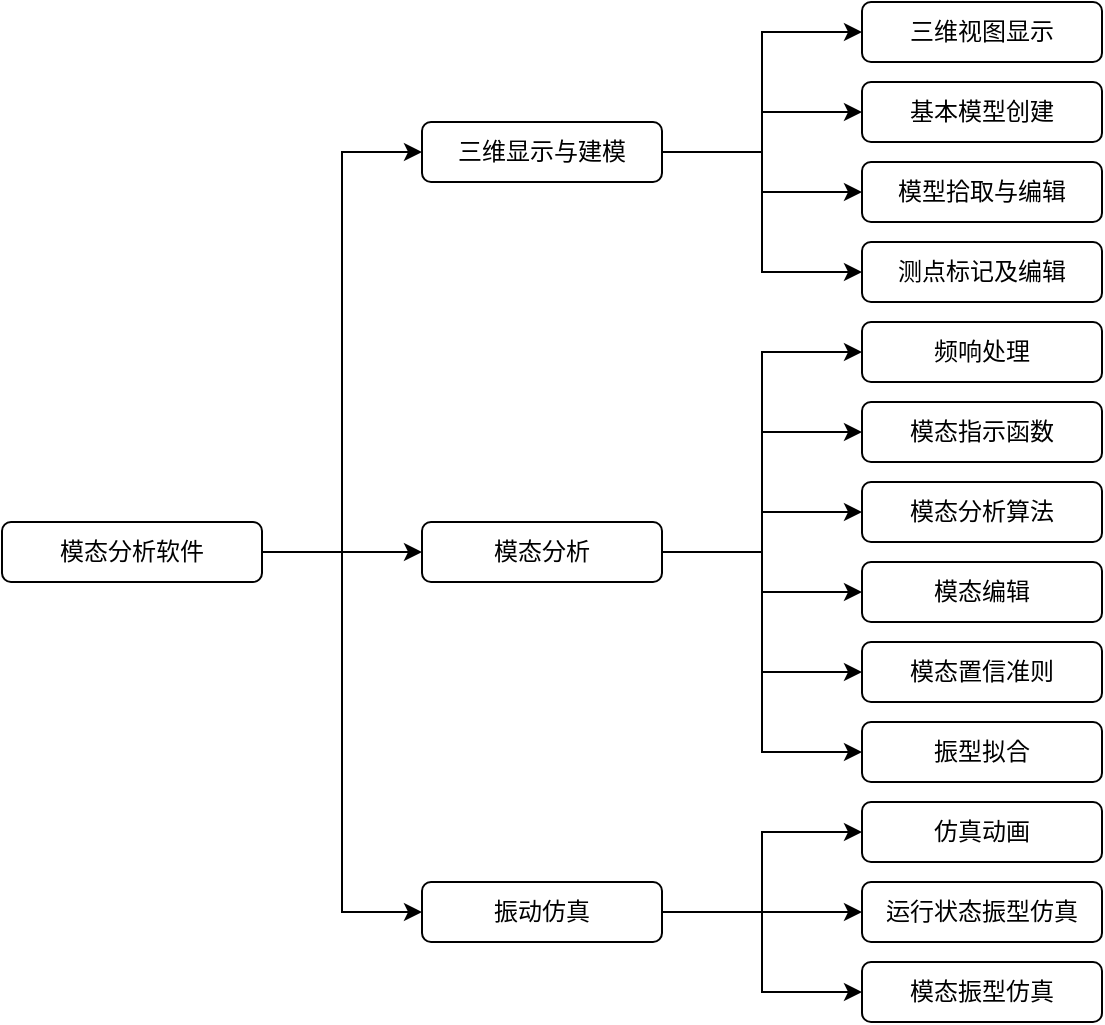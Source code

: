<mxfile version="14.4.2" type="github">
  <diagram name="Page-1" id="97916047-d0de-89f5-080d-49f4d83e522f">
    <mxGraphModel dx="942" dy="583" grid="1" gridSize="10" guides="1" tooltips="1" connect="1" arrows="1" fold="1" page="1" pageScale="1.5" pageWidth="1169" pageHeight="827" background="#ffffff" math="0" shadow="0">
      <root>
        <mxCell id="0" />
        <mxCell id="1" parent="0" />
        <mxCell id="pvf-iyA1KGxq7PoEo2aC-74" style="edgeStyle=orthogonalEdgeStyle;rounded=0;orthogonalLoop=1;jettySize=auto;html=1;fontSize=12;" edge="1" parent="1" source="pvf-iyA1KGxq7PoEo2aC-56" target="pvf-iyA1KGxq7PoEo2aC-58">
          <mxGeometry relative="1" as="geometry" />
        </mxCell>
        <mxCell id="pvf-iyA1KGxq7PoEo2aC-75" style="edgeStyle=orthogonalEdgeStyle;rounded=0;orthogonalLoop=1;jettySize=auto;html=1;entryX=0;entryY=0.5;entryDx=0;entryDy=0;fontSize=12;" edge="1" parent="1" source="pvf-iyA1KGxq7PoEo2aC-56" target="pvf-iyA1KGxq7PoEo2aC-57">
          <mxGeometry relative="1" as="geometry" />
        </mxCell>
        <mxCell id="pvf-iyA1KGxq7PoEo2aC-76" style="edgeStyle=orthogonalEdgeStyle;rounded=0;orthogonalLoop=1;jettySize=auto;html=1;entryX=0;entryY=0.5;entryDx=0;entryDy=0;fontSize=12;" edge="1" parent="1" source="pvf-iyA1KGxq7PoEo2aC-56" target="pvf-iyA1KGxq7PoEo2aC-59">
          <mxGeometry relative="1" as="geometry" />
        </mxCell>
        <mxCell id="pvf-iyA1KGxq7PoEo2aC-56" value="模态分析软件" style="rounded=1;whiteSpace=wrap;html=1;fontSize=12;" vertex="1" parent="1">
          <mxGeometry x="370" y="390" width="130" height="30" as="geometry" />
        </mxCell>
        <mxCell id="pvf-iyA1KGxq7PoEo2aC-77" style="edgeStyle=orthogonalEdgeStyle;rounded=0;orthogonalLoop=1;jettySize=auto;html=1;entryX=0;entryY=0.5;entryDx=0;entryDy=0;fontSize=12;" edge="1" parent="1" source="pvf-iyA1KGxq7PoEo2aC-57" target="pvf-iyA1KGxq7PoEo2aC-72">
          <mxGeometry relative="1" as="geometry" />
        </mxCell>
        <mxCell id="pvf-iyA1KGxq7PoEo2aC-78" style="edgeStyle=orthogonalEdgeStyle;rounded=0;orthogonalLoop=1;jettySize=auto;html=1;entryX=0;entryY=0.5;entryDx=0;entryDy=0;fontSize=12;" edge="1" parent="1" source="pvf-iyA1KGxq7PoEo2aC-57" target="pvf-iyA1KGxq7PoEo2aC-60">
          <mxGeometry relative="1" as="geometry" />
        </mxCell>
        <mxCell id="pvf-iyA1KGxq7PoEo2aC-79" style="edgeStyle=orthogonalEdgeStyle;rounded=0;orthogonalLoop=1;jettySize=auto;html=1;entryX=0;entryY=0.5;entryDx=0;entryDy=0;fontSize=12;" edge="1" parent="1" source="pvf-iyA1KGxq7PoEo2aC-57" target="pvf-iyA1KGxq7PoEo2aC-62">
          <mxGeometry relative="1" as="geometry" />
        </mxCell>
        <mxCell id="pvf-iyA1KGxq7PoEo2aC-80" style="edgeStyle=orthogonalEdgeStyle;rounded=0;orthogonalLoop=1;jettySize=auto;html=1;entryX=0;entryY=0.5;entryDx=0;entryDy=0;fontSize=12;" edge="1" parent="1" source="pvf-iyA1KGxq7PoEo2aC-57" target="pvf-iyA1KGxq7PoEo2aC-63">
          <mxGeometry relative="1" as="geometry" />
        </mxCell>
        <mxCell id="pvf-iyA1KGxq7PoEo2aC-57" value="三维显示与建模" style="rounded=1;whiteSpace=wrap;html=1;fontSize=12;" vertex="1" parent="1">
          <mxGeometry x="580" y="190" width="120" height="30" as="geometry" />
        </mxCell>
        <mxCell id="pvf-iyA1KGxq7PoEo2aC-81" style="edgeStyle=orthogonalEdgeStyle;rounded=0;orthogonalLoop=1;jettySize=auto;html=1;entryX=0;entryY=0.5;entryDx=0;entryDy=0;fontSize=12;" edge="1" parent="1" source="pvf-iyA1KGxq7PoEo2aC-58" target="pvf-iyA1KGxq7PoEo2aC-64">
          <mxGeometry relative="1" as="geometry" />
        </mxCell>
        <mxCell id="pvf-iyA1KGxq7PoEo2aC-82" style="edgeStyle=orthogonalEdgeStyle;rounded=0;orthogonalLoop=1;jettySize=auto;html=1;entryX=0;entryY=0.5;entryDx=0;entryDy=0;fontSize=12;" edge="1" parent="1" source="pvf-iyA1KGxq7PoEo2aC-58" target="pvf-iyA1KGxq7PoEo2aC-71">
          <mxGeometry relative="1" as="geometry" />
        </mxCell>
        <mxCell id="pvf-iyA1KGxq7PoEo2aC-83" style="edgeStyle=orthogonalEdgeStyle;rounded=0;orthogonalLoop=1;jettySize=auto;html=1;entryX=0;entryY=0.5;entryDx=0;entryDy=0;fontSize=12;" edge="1" parent="1" source="pvf-iyA1KGxq7PoEo2aC-58" target="pvf-iyA1KGxq7PoEo2aC-61">
          <mxGeometry relative="1" as="geometry" />
        </mxCell>
        <mxCell id="pvf-iyA1KGxq7PoEo2aC-84" style="edgeStyle=orthogonalEdgeStyle;rounded=0;orthogonalLoop=1;jettySize=auto;html=1;entryX=0;entryY=0.5;entryDx=0;entryDy=0;fontSize=12;" edge="1" parent="1" source="pvf-iyA1KGxq7PoEo2aC-58" target="pvf-iyA1KGxq7PoEo2aC-65">
          <mxGeometry relative="1" as="geometry" />
        </mxCell>
        <mxCell id="pvf-iyA1KGxq7PoEo2aC-85" style="edgeStyle=orthogonalEdgeStyle;rounded=0;orthogonalLoop=1;jettySize=auto;html=1;entryX=0;entryY=0.5;entryDx=0;entryDy=0;fontSize=12;" edge="1" parent="1" source="pvf-iyA1KGxq7PoEo2aC-58" target="pvf-iyA1KGxq7PoEo2aC-66">
          <mxGeometry relative="1" as="geometry" />
        </mxCell>
        <mxCell id="pvf-iyA1KGxq7PoEo2aC-86" style="edgeStyle=orthogonalEdgeStyle;rounded=0;orthogonalLoop=1;jettySize=auto;html=1;entryX=0;entryY=0.5;entryDx=0;entryDy=0;fontSize=12;" edge="1" parent="1" source="pvf-iyA1KGxq7PoEo2aC-58" target="pvf-iyA1KGxq7PoEo2aC-67">
          <mxGeometry relative="1" as="geometry" />
        </mxCell>
        <mxCell id="pvf-iyA1KGxq7PoEo2aC-58" value="模态分析" style="rounded=1;whiteSpace=wrap;html=1;fontSize=12;" vertex="1" parent="1">
          <mxGeometry x="580" y="390" width="120" height="30" as="geometry" />
        </mxCell>
        <mxCell id="pvf-iyA1KGxq7PoEo2aC-87" style="edgeStyle=orthogonalEdgeStyle;rounded=0;orthogonalLoop=1;jettySize=auto;html=1;entryX=0;entryY=0.5;entryDx=0;entryDy=0;fontSize=12;" edge="1" parent="1" source="pvf-iyA1KGxq7PoEo2aC-59" target="pvf-iyA1KGxq7PoEo2aC-68">
          <mxGeometry relative="1" as="geometry" />
        </mxCell>
        <mxCell id="pvf-iyA1KGxq7PoEo2aC-88" style="edgeStyle=orthogonalEdgeStyle;rounded=0;orthogonalLoop=1;jettySize=auto;html=1;entryX=0;entryY=0.5;entryDx=0;entryDy=0;fontSize=12;" edge="1" parent="1" source="pvf-iyA1KGxq7PoEo2aC-59" target="pvf-iyA1KGxq7PoEo2aC-69">
          <mxGeometry relative="1" as="geometry" />
        </mxCell>
        <mxCell id="pvf-iyA1KGxq7PoEo2aC-89" style="edgeStyle=orthogonalEdgeStyle;rounded=0;orthogonalLoop=1;jettySize=auto;html=1;entryX=0;entryY=0.5;entryDx=0;entryDy=0;fontSize=12;" edge="1" parent="1" source="pvf-iyA1KGxq7PoEo2aC-59" target="pvf-iyA1KGxq7PoEo2aC-70">
          <mxGeometry relative="1" as="geometry" />
        </mxCell>
        <mxCell id="pvf-iyA1KGxq7PoEo2aC-59" value="振动仿真" style="rounded=1;whiteSpace=wrap;html=1;fontSize=12;" vertex="1" parent="1">
          <mxGeometry x="580" y="570" width="120" height="30" as="geometry" />
        </mxCell>
        <mxCell id="pvf-iyA1KGxq7PoEo2aC-60" value="基本模型创建" style="rounded=1;whiteSpace=wrap;html=1;fontSize=12;" vertex="1" parent="1">
          <mxGeometry x="800" y="170" width="120" height="30" as="geometry" />
        </mxCell>
        <mxCell id="pvf-iyA1KGxq7PoEo2aC-61" value="模态分析算法" style="rounded=1;whiteSpace=wrap;html=1;fontSize=12;" vertex="1" parent="1">
          <mxGeometry x="800" y="370" width="120" height="30" as="geometry" />
        </mxCell>
        <mxCell id="pvf-iyA1KGxq7PoEo2aC-62" value="模型拾取与编辑" style="rounded=1;whiteSpace=wrap;html=1;fontSize=12;" vertex="1" parent="1">
          <mxGeometry x="800" y="210" width="120" height="30" as="geometry" />
        </mxCell>
        <mxCell id="pvf-iyA1KGxq7PoEo2aC-63" value="测点标记及编辑" style="rounded=1;whiteSpace=wrap;html=1;fontSize=12;" vertex="1" parent="1">
          <mxGeometry x="800" y="250" width="120" height="30" as="geometry" />
        </mxCell>
        <mxCell id="pvf-iyA1KGxq7PoEo2aC-64" value="频响处理" style="rounded=1;whiteSpace=wrap;html=1;fontSize=12;" vertex="1" parent="1">
          <mxGeometry x="800" y="290" width="120" height="30" as="geometry" />
        </mxCell>
        <mxCell id="pvf-iyA1KGxq7PoEo2aC-65" value="模态编辑" style="rounded=1;whiteSpace=wrap;html=1;fontSize=12;" vertex="1" parent="1">
          <mxGeometry x="800" y="410" width="120" height="30" as="geometry" />
        </mxCell>
        <mxCell id="pvf-iyA1KGxq7PoEo2aC-66" value="模态置信准则" style="rounded=1;whiteSpace=wrap;html=1;fontSize=12;" vertex="1" parent="1">
          <mxGeometry x="800" y="450" width="120" height="30" as="geometry" />
        </mxCell>
        <mxCell id="pvf-iyA1KGxq7PoEo2aC-67" value="振型拟合" style="rounded=1;whiteSpace=wrap;html=1;fontSize=12;" vertex="1" parent="1">
          <mxGeometry x="800" y="490" width="120" height="30" as="geometry" />
        </mxCell>
        <mxCell id="pvf-iyA1KGxq7PoEo2aC-68" value="仿真动画" style="rounded=1;whiteSpace=wrap;html=1;fontSize=12;" vertex="1" parent="1">
          <mxGeometry x="800" y="530" width="120" height="30" as="geometry" />
        </mxCell>
        <mxCell id="pvf-iyA1KGxq7PoEo2aC-69" value="运行状态振型仿真" style="rounded=1;whiteSpace=wrap;html=1;fontSize=12;" vertex="1" parent="1">
          <mxGeometry x="800" y="570" width="120" height="30" as="geometry" />
        </mxCell>
        <mxCell id="pvf-iyA1KGxq7PoEo2aC-70" value="模态振型仿真" style="rounded=1;whiteSpace=wrap;html=1;fontSize=12;" vertex="1" parent="1">
          <mxGeometry x="800" y="610" width="120" height="30" as="geometry" />
        </mxCell>
        <mxCell id="pvf-iyA1KGxq7PoEo2aC-71" value="模态指示函数" style="rounded=1;whiteSpace=wrap;html=1;fontSize=12;" vertex="1" parent="1">
          <mxGeometry x="800" y="330" width="120" height="30" as="geometry" />
        </mxCell>
        <mxCell id="pvf-iyA1KGxq7PoEo2aC-72" value="三维视图显示" style="rounded=1;whiteSpace=wrap;html=1;fontSize=12;" vertex="1" parent="1">
          <mxGeometry x="800" y="130" width="120" height="30" as="geometry" />
        </mxCell>
      </root>
    </mxGraphModel>
  </diagram>
</mxfile>
